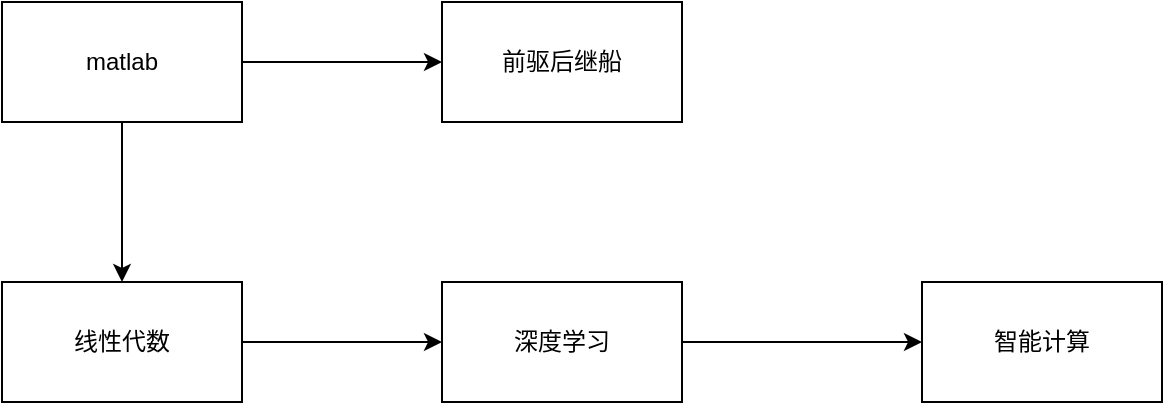 <mxfile version="20.8.23" type="github"><diagram name="第 1 页" id="GjpTzR-yzpCoA1DVSMua"><mxGraphModel dx="827" dy="762" grid="1" gridSize="10" guides="1" tooltips="1" connect="1" arrows="1" fold="1" page="1" pageScale="1" pageWidth="827" pageHeight="1169" math="0" shadow="0"><root><mxCell id="0"/><mxCell id="1" parent="0"/><mxCell id="Lc8YYF_Pm4LHZvXcDxUV-3" style="edgeStyle=orthogonalEdgeStyle;rounded=0;orthogonalLoop=1;jettySize=auto;html=1;exitX=1;exitY=0.5;exitDx=0;exitDy=0;" edge="1" parent="1" source="Lc8YYF_Pm4LHZvXcDxUV-1" target="Lc8YYF_Pm4LHZvXcDxUV-2"><mxGeometry relative="1" as="geometry"/></mxCell><mxCell id="Lc8YYF_Pm4LHZvXcDxUV-1" value="线性代数" style="rounded=0;whiteSpace=wrap;html=1;" vertex="1" parent="1"><mxGeometry x="110" y="280" width="120" height="60" as="geometry"/></mxCell><mxCell id="Lc8YYF_Pm4LHZvXcDxUV-6" style="edgeStyle=orthogonalEdgeStyle;rounded=0;orthogonalLoop=1;jettySize=auto;html=1;exitX=1;exitY=0.5;exitDx=0;exitDy=0;" edge="1" parent="1" source="Lc8YYF_Pm4LHZvXcDxUV-2" target="Lc8YYF_Pm4LHZvXcDxUV-5"><mxGeometry relative="1" as="geometry"/></mxCell><mxCell id="Lc8YYF_Pm4LHZvXcDxUV-2" value="深度学习" style="rounded=0;whiteSpace=wrap;html=1;" vertex="1" parent="1"><mxGeometry x="330" y="280" width="120" height="60" as="geometry"/></mxCell><mxCell id="Lc8YYF_Pm4LHZvXcDxUV-5" value="智能计算" style="rounded=0;whiteSpace=wrap;html=1;" vertex="1" parent="1"><mxGeometry x="570" y="280" width="120" height="60" as="geometry"/></mxCell><mxCell id="Lc8YYF_Pm4LHZvXcDxUV-8" style="edgeStyle=orthogonalEdgeStyle;rounded=0;orthogonalLoop=1;jettySize=auto;html=1;exitX=0.5;exitY=1;exitDx=0;exitDy=0;entryX=0.5;entryY=0;entryDx=0;entryDy=0;" edge="1" parent="1" source="Lc8YYF_Pm4LHZvXcDxUV-7" target="Lc8YYF_Pm4LHZvXcDxUV-1"><mxGeometry relative="1" as="geometry"/></mxCell><mxCell id="Lc8YYF_Pm4LHZvXcDxUV-10" style="edgeStyle=orthogonalEdgeStyle;rounded=0;orthogonalLoop=1;jettySize=auto;html=1;exitX=1;exitY=0.5;exitDx=0;exitDy=0;entryX=0;entryY=0.5;entryDx=0;entryDy=0;" edge="1" parent="1" source="Lc8YYF_Pm4LHZvXcDxUV-7" target="Lc8YYF_Pm4LHZvXcDxUV-9"><mxGeometry relative="1" as="geometry"/></mxCell><mxCell id="Lc8YYF_Pm4LHZvXcDxUV-7" value="matlab" style="rounded=0;whiteSpace=wrap;html=1;" vertex="1" parent="1"><mxGeometry x="110" y="140" width="120" height="60" as="geometry"/></mxCell><mxCell id="Lc8YYF_Pm4LHZvXcDxUV-9" value="前驱后继船" style="rounded=0;whiteSpace=wrap;html=1;" vertex="1" parent="1"><mxGeometry x="330" y="140" width="120" height="60" as="geometry"/></mxCell></root></mxGraphModel></diagram></mxfile>